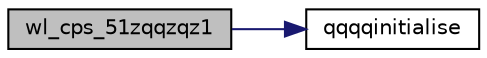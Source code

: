 digraph "wl_cps_51zqqzqz1"
{
  edge [fontname="Helvetica",fontsize="10",labelfontname="Helvetica",labelfontsize="10"];
  node [fontname="Helvetica",fontsize="10",shape=record];
  rankdir="LR";
  Node1890 [label="wl_cps_51zqqzqz1",height=0.2,width=0.4,color="black", fillcolor="grey75", style="filled", fontcolor="black"];
  Node1890 -> Node1891 [color="midnightblue",fontsize="10",style="solid",fontname="Helvetica"];
  Node1891 [label="qqqqinitialise",height=0.2,width=0.4,color="black", fillcolor="white", style="filled",URL="$inszt__wl__cps_8c.html#ab860f96a01c75c73f8c0cafc5ac84896"];
}
